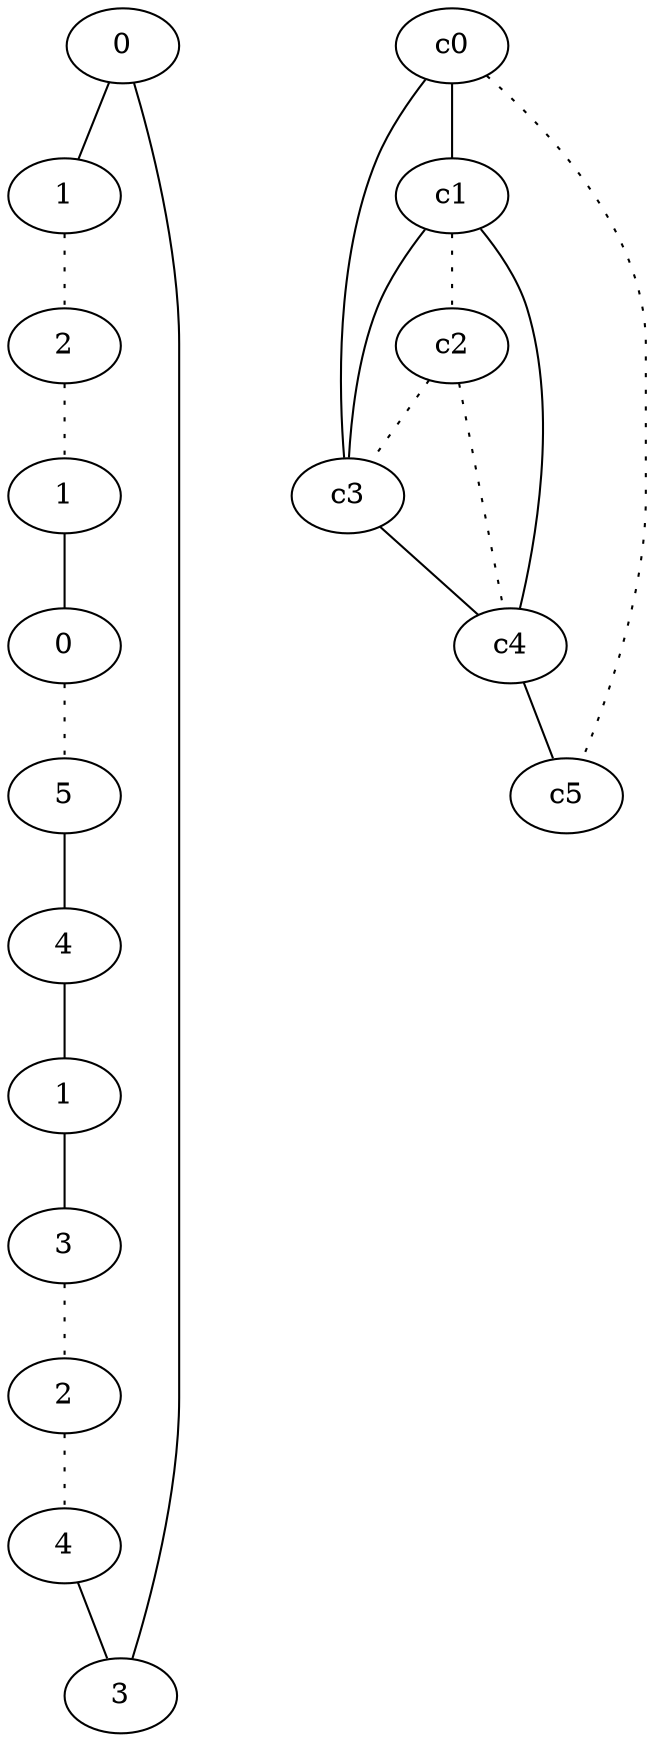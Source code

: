 graph {
a0[label=0];
a1[label=1];
a2[label=2];
a3[label=1];
a4[label=0];
a5[label=5];
a6[label=4];
a7[label=1];
a8[label=3];
a9[label=2];
a10[label=4];
a11[label=3];
a0 -- a1;
a0 -- a11;
a1 -- a2 [style=dotted];
a2 -- a3 [style=dotted];
a3 -- a4;
a4 -- a5 [style=dotted];
a5 -- a6;
a6 -- a7;
a7 -- a8;
a8 -- a9 [style=dotted];
a9 -- a10 [style=dotted];
a10 -- a11;
c0 -- c1;
c0 -- c3;
c0 -- c5 [style=dotted];
c1 -- c2 [style=dotted];
c1 -- c3;
c1 -- c4;
c2 -- c3 [style=dotted];
c2 -- c4 [style=dotted];
c3 -- c4;
c4 -- c5;
}
